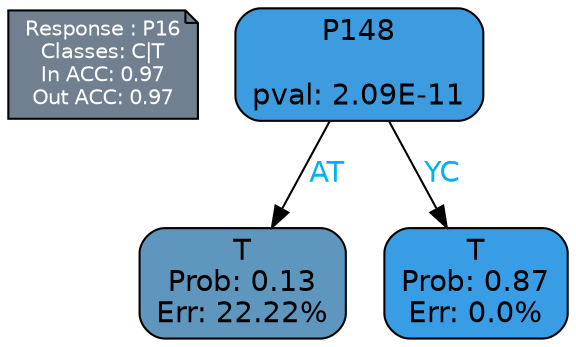 digraph Tree {
node [shape=box, style="filled, rounded", color="black", fontname=helvetica] ;
graph [ranksep=equally, splines=polylines, bgcolor=transparent, dpi=600] ;
edge [fontname=helvetica] ;
LEGEND [label="Response : P16
Classes: C|T
In ACC: 0.97
Out ACC: 0.97
",shape=note,align=left,style=filled,fillcolor="slategray",fontcolor="white",fontsize=10];1 [label="P148

pval: 2.09E-11", fillcolor="#3d9ce0"] ;
2 [label="T
Prob: 0.13
Err: 22.22%", fillcolor="#5f96be"] ;
3 [label="T
Prob: 0.87
Err: 0.0%", fillcolor="#399de5"] ;
1 -> 2 [label="AT",fontcolor=deepskyblue2] ;
1 -> 3 [label="YC",fontcolor=deepskyblue2] ;
{rank = same; 2;3;}{rank = same; LEGEND;1;}}